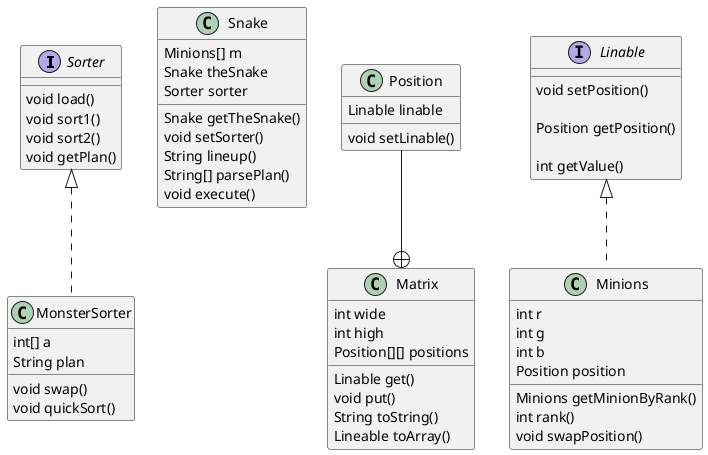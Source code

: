 @startuml

interface Sorter{
    void load()
    void sort1()
    void sort2()
    void getPlan()
}
class MonsterSorter implements Sorter{
    int[] a
    String plan

    void swap()
    void quickSort()
} 
class Snake{
    Minions[] m
    Snake theSnake
    Sorter sorter

    Snake getTheSnake()
    void setSorter()
    String lineup()
    String[] parsePlan()
    void execute()
}
class Position{
    Linable linable
    void setLinable()
}
class Matrix{
    int wide
    int high
    Position[][] positions
    Linable get()
    void put() 
    String toString()
    Lineable toArray()
}
interface Linable{
    void setPosition()

    Position getPosition()

    int getValue()
}
class Minions implements Linable{
    int r
    int g
    int b
    Position position


    Minions getMinionByRank()
    int rank()
    void swapPosition()
}
Position --+ Matrix

@enduml